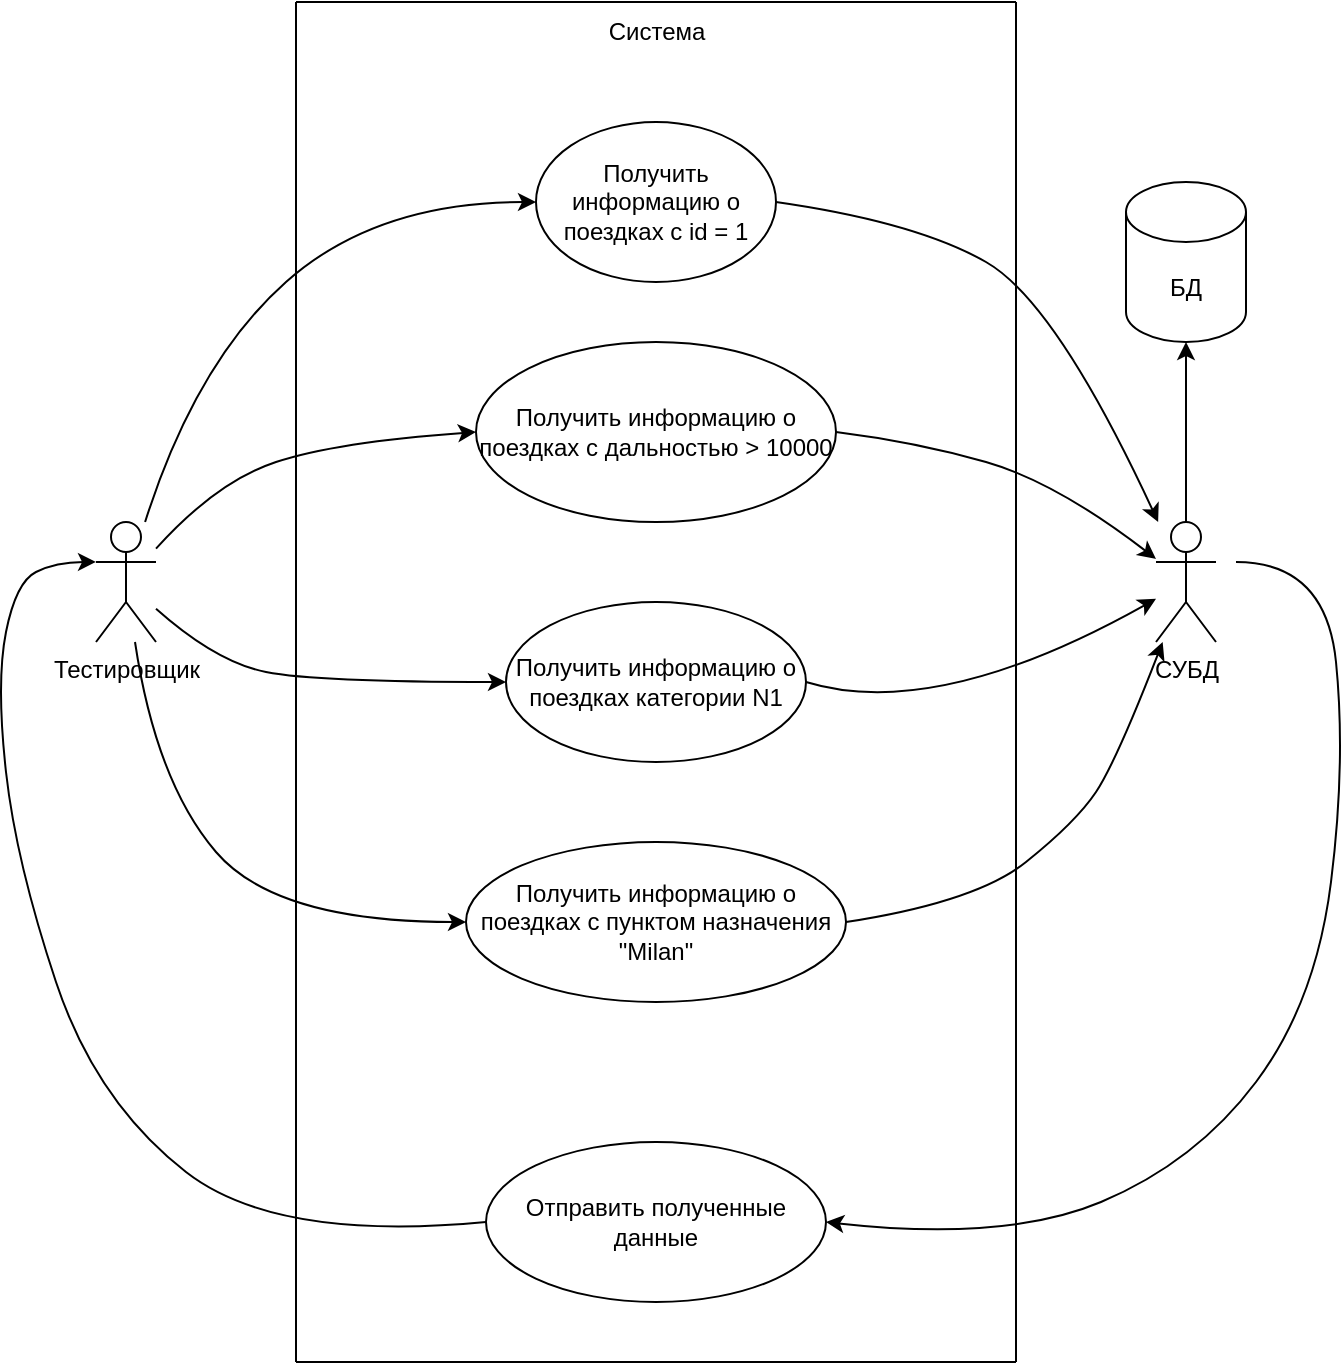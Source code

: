 <mxfile version="24.0.7" type="github">
  <diagram name="Страница — 1" id="gyZKUtjNudj4HrM8nlpz">
    <mxGraphModel dx="1004" dy="610" grid="1" gridSize="10" guides="1" tooltips="1" connect="1" arrows="1" fold="1" page="1" pageScale="1" pageWidth="1169" pageHeight="826" math="0" shadow="0">
      <root>
        <mxCell id="0" />
        <mxCell id="1" parent="0" />
        <mxCell id="gEmLmBzzcLsLHrcbwLnF-1" value="Тестировщик" style="shape=umlActor;verticalLabelPosition=bottom;verticalAlign=top;html=1;outlineConnect=0;" vertex="1" parent="1">
          <mxGeometry x="60" y="300" width="30" height="60" as="geometry" />
        </mxCell>
        <mxCell id="gEmLmBzzcLsLHrcbwLnF-4" value="" style="endArrow=none;html=1;rounded=0;" edge="1" parent="1">
          <mxGeometry width="50" height="50" relative="1" as="geometry">
            <mxPoint x="160" y="720" as="sourcePoint" />
            <mxPoint x="160" y="40" as="targetPoint" />
          </mxGeometry>
        </mxCell>
        <mxCell id="gEmLmBzzcLsLHrcbwLnF-5" value="" style="endArrow=none;html=1;rounded=0;" edge="1" parent="1">
          <mxGeometry width="50" height="50" relative="1" as="geometry">
            <mxPoint x="520" y="720" as="sourcePoint" />
            <mxPoint x="520" y="40" as="targetPoint" />
          </mxGeometry>
        </mxCell>
        <mxCell id="gEmLmBzzcLsLHrcbwLnF-6" value="" style="endArrow=none;html=1;rounded=0;" edge="1" parent="1">
          <mxGeometry width="50" height="50" relative="1" as="geometry">
            <mxPoint x="160" y="40" as="sourcePoint" />
            <mxPoint x="520" y="40" as="targetPoint" />
          </mxGeometry>
        </mxCell>
        <mxCell id="gEmLmBzzcLsLHrcbwLnF-7" value="" style="endArrow=none;html=1;rounded=0;" edge="1" parent="1">
          <mxGeometry width="50" height="50" relative="1" as="geometry">
            <mxPoint x="160" y="720" as="sourcePoint" />
            <mxPoint x="520" y="720" as="targetPoint" />
          </mxGeometry>
        </mxCell>
        <mxCell id="gEmLmBzzcLsLHrcbwLnF-10" value="Система" style="text;html=1;align=center;verticalAlign=middle;resizable=0;points=[];autosize=1;strokeColor=none;fillColor=none;" vertex="1" parent="1">
          <mxGeometry x="305" y="40" width="70" height="30" as="geometry" />
        </mxCell>
        <mxCell id="gEmLmBzzcLsLHrcbwLnF-12" value="" style="curved=1;endArrow=classic;html=1;rounded=0;" edge="1" parent="1" source="gEmLmBzzcLsLHrcbwLnF-1" target="gEmLmBzzcLsLHrcbwLnF-13">
          <mxGeometry width="50" height="50" relative="1" as="geometry">
            <mxPoint x="180" y="290" as="sourcePoint" />
            <mxPoint x="240" y="140" as="targetPoint" />
            <Array as="points">
              <mxPoint x="110" y="220" />
              <mxPoint x="200" y="140" />
            </Array>
          </mxGeometry>
        </mxCell>
        <mxCell id="gEmLmBzzcLsLHrcbwLnF-13" value="Получить информацию о поездках с id = 1" style="ellipse;whiteSpace=wrap;html=1;" vertex="1" parent="1">
          <mxGeometry x="280" y="100" width="120" height="80" as="geometry" />
        </mxCell>
        <mxCell id="gEmLmBzzcLsLHrcbwLnF-14" value="Получить информацию о поездках с дальностью &amp;gt; 10000" style="ellipse;whiteSpace=wrap;html=1;" vertex="1" parent="1">
          <mxGeometry x="250" y="210" width="180" height="90" as="geometry" />
        </mxCell>
        <mxCell id="gEmLmBzzcLsLHrcbwLnF-16" value="Получить информацию о поездках категории N1" style="ellipse;whiteSpace=wrap;html=1;" vertex="1" parent="1">
          <mxGeometry x="265" y="340" width="150" height="80" as="geometry" />
        </mxCell>
        <mxCell id="gEmLmBzzcLsLHrcbwLnF-17" value="Получить информацию о поездках с пунктом назначения &quot;Milan&quot;" style="ellipse;whiteSpace=wrap;html=1;" vertex="1" parent="1">
          <mxGeometry x="245" y="460" width="190" height="80" as="geometry" />
        </mxCell>
        <mxCell id="gEmLmBzzcLsLHrcbwLnF-21" value="" style="curved=1;endArrow=classic;html=1;rounded=0;entryX=0;entryY=0.5;entryDx=0;entryDy=0;" edge="1" parent="1" source="gEmLmBzzcLsLHrcbwLnF-1" target="gEmLmBzzcLsLHrcbwLnF-14">
          <mxGeometry width="50" height="50" relative="1" as="geometry">
            <mxPoint x="120" y="330" as="sourcePoint" />
            <mxPoint x="170" y="280" as="targetPoint" />
            <Array as="points">
              <mxPoint x="120" y="280" />
              <mxPoint x="180" y="260" />
            </Array>
          </mxGeometry>
        </mxCell>
        <mxCell id="gEmLmBzzcLsLHrcbwLnF-23" value="" style="curved=1;endArrow=classic;html=1;rounded=0;entryX=0;entryY=0.5;entryDx=0;entryDy=0;" edge="1" parent="1" source="gEmLmBzzcLsLHrcbwLnF-1" target="gEmLmBzzcLsLHrcbwLnF-16">
          <mxGeometry width="50" height="50" relative="1" as="geometry">
            <mxPoint x="170" y="430" as="sourcePoint" />
            <mxPoint x="220" y="380" as="targetPoint" />
            <Array as="points">
              <mxPoint x="120" y="370" />
              <mxPoint x="170" y="380" />
            </Array>
          </mxGeometry>
        </mxCell>
        <mxCell id="gEmLmBzzcLsLHrcbwLnF-24" value="" style="curved=1;endArrow=classic;html=1;rounded=0;entryX=0;entryY=0.5;entryDx=0;entryDy=0;" edge="1" parent="1" source="gEmLmBzzcLsLHrcbwLnF-1" target="gEmLmBzzcLsLHrcbwLnF-17">
          <mxGeometry width="50" height="50" relative="1" as="geometry">
            <mxPoint x="150" y="550" as="sourcePoint" />
            <mxPoint x="200" y="500" as="targetPoint" />
            <Array as="points">
              <mxPoint x="90" y="430" />
              <mxPoint x="150" y="500" />
            </Array>
          </mxGeometry>
        </mxCell>
        <mxCell id="gEmLmBzzcLsLHrcbwLnF-25" value="СУБД" style="shape=umlActor;verticalLabelPosition=bottom;verticalAlign=top;html=1;outlineConnect=0;" vertex="1" parent="1">
          <mxGeometry x="590" y="300" width="30" height="60" as="geometry" />
        </mxCell>
        <mxCell id="gEmLmBzzcLsLHrcbwLnF-26" value="" style="curved=1;endArrow=classic;html=1;rounded=0;exitX=1;exitY=0.5;exitDx=0;exitDy=0;" edge="1" parent="1" source="gEmLmBzzcLsLHrcbwLnF-13" target="gEmLmBzzcLsLHrcbwLnF-25">
          <mxGeometry width="50" height="50" relative="1" as="geometry">
            <mxPoint x="540" y="230" as="sourcePoint" />
            <mxPoint x="590" y="180" as="targetPoint" />
            <Array as="points">
              <mxPoint x="470" y="150" />
              <mxPoint x="540" y="190" />
            </Array>
          </mxGeometry>
        </mxCell>
        <mxCell id="gEmLmBzzcLsLHrcbwLnF-27" value="" style="curved=1;endArrow=classic;html=1;rounded=0;exitX=1;exitY=0.5;exitDx=0;exitDy=0;" edge="1" parent="1" source="gEmLmBzzcLsLHrcbwLnF-14" target="gEmLmBzzcLsLHrcbwLnF-25">
          <mxGeometry width="50" height="50" relative="1" as="geometry">
            <mxPoint x="470" y="310" as="sourcePoint" />
            <mxPoint x="520" y="260" as="targetPoint" />
            <Array as="points">
              <mxPoint x="470" y="260" />
              <mxPoint x="540" y="280" />
            </Array>
          </mxGeometry>
        </mxCell>
        <mxCell id="gEmLmBzzcLsLHrcbwLnF-28" value="" style="curved=1;endArrow=classic;html=1;rounded=0;exitX=1;exitY=0.5;exitDx=0;exitDy=0;" edge="1" parent="1" source="gEmLmBzzcLsLHrcbwLnF-16" target="gEmLmBzzcLsLHrcbwLnF-25">
          <mxGeometry width="50" height="50" relative="1" as="geometry">
            <mxPoint x="470" y="410" as="sourcePoint" />
            <mxPoint x="520" y="360" as="targetPoint" />
            <Array as="points">
              <mxPoint x="480" y="400" />
            </Array>
          </mxGeometry>
        </mxCell>
        <mxCell id="gEmLmBzzcLsLHrcbwLnF-29" value="" style="curved=1;endArrow=classic;html=1;rounded=0;exitX=1;exitY=0.5;exitDx=0;exitDy=0;" edge="1" parent="1" source="gEmLmBzzcLsLHrcbwLnF-17" target="gEmLmBzzcLsLHrcbwLnF-25">
          <mxGeometry width="50" height="50" relative="1" as="geometry">
            <mxPoint x="480" y="525" as="sourcePoint" />
            <mxPoint x="530" y="475" as="targetPoint" />
            <Array as="points">
              <mxPoint x="500" y="490" />
              <mxPoint x="550" y="450" />
              <mxPoint x="570" y="420" />
            </Array>
          </mxGeometry>
        </mxCell>
        <mxCell id="gEmLmBzzcLsLHrcbwLnF-30" value="БД" style="shape=cylinder3;whiteSpace=wrap;html=1;boundedLbl=1;backgroundOutline=1;size=15;" vertex="1" parent="1">
          <mxGeometry x="575" y="130" width="60" height="80" as="geometry" />
        </mxCell>
        <mxCell id="gEmLmBzzcLsLHrcbwLnF-31" value="" style="endArrow=classic;html=1;rounded=0;exitX=0.5;exitY=0;exitDx=0;exitDy=0;exitPerimeter=0;entryX=0.5;entryY=1;entryDx=0;entryDy=0;entryPerimeter=0;" edge="1" parent="1" source="gEmLmBzzcLsLHrcbwLnF-25" target="gEmLmBzzcLsLHrcbwLnF-30">
          <mxGeometry width="50" height="50" relative="1" as="geometry">
            <mxPoint x="610" y="290" as="sourcePoint" />
            <mxPoint x="660" y="240" as="targetPoint" />
          </mxGeometry>
        </mxCell>
        <mxCell id="gEmLmBzzcLsLHrcbwLnF-32" value="Отправить полученные данные" style="ellipse;whiteSpace=wrap;html=1;" vertex="1" parent="1">
          <mxGeometry x="255" y="610" width="170" height="80" as="geometry" />
        </mxCell>
        <mxCell id="gEmLmBzzcLsLHrcbwLnF-33" value="" style="curved=1;endArrow=classic;html=1;rounded=0;entryX=1;entryY=0.5;entryDx=0;entryDy=0;" edge="1" parent="1" target="gEmLmBzzcLsLHrcbwLnF-32">
          <mxGeometry width="50" height="50" relative="1" as="geometry">
            <mxPoint x="630" y="320" as="sourcePoint" />
            <mxPoint x="450" y="660" as="targetPoint" />
            <Array as="points">
              <mxPoint x="675" y="320" />
              <mxPoint x="685" y="420" />
              <mxPoint x="670" y="540" />
              <mxPoint x="610" y="620" />
              <mxPoint x="515" y="660" />
            </Array>
          </mxGeometry>
        </mxCell>
        <mxCell id="gEmLmBzzcLsLHrcbwLnF-34" value="" style="curved=1;endArrow=classic;html=1;rounded=0;exitX=0;exitY=0.5;exitDx=0;exitDy=0;entryX=0;entryY=0.333;entryDx=0;entryDy=0;entryPerimeter=0;" edge="1" parent="1" source="gEmLmBzzcLsLHrcbwLnF-32" target="gEmLmBzzcLsLHrcbwLnF-1">
          <mxGeometry width="50" height="50" relative="1" as="geometry">
            <mxPoint x="80" y="640" as="sourcePoint" />
            <mxPoint x="50" y="330" as="targetPoint" />
            <Array as="points">
              <mxPoint x="150" y="660" />
              <mxPoint x="60" y="590" />
              <mxPoint x="20" y="470" />
              <mxPoint x="10" y="380" />
              <mxPoint x="20" y="330" />
              <mxPoint x="40" y="320" />
            </Array>
          </mxGeometry>
        </mxCell>
      </root>
    </mxGraphModel>
  </diagram>
</mxfile>
